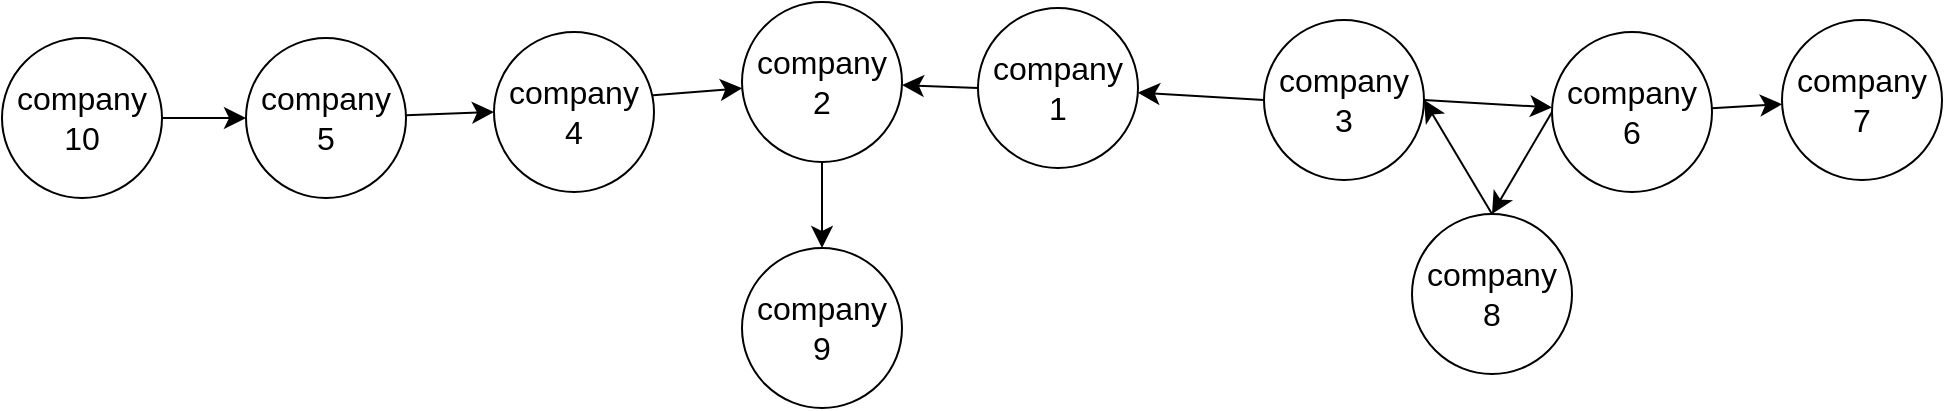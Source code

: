 <mxfile version="24.4.4" type="google" pages="3">
  <diagram name="works" id="kcwmu6OA-Mh2pQMtkydw">
    <mxGraphModel dx="1842" dy="1230" grid="0" gridSize="10" guides="1" tooltips="1" connect="1" arrows="1" fold="1" page="0" pageScale="1" pageWidth="827" pageHeight="1169" math="0" shadow="0">
      <root>
        <mxCell id="0" />
        <mxCell id="1" parent="0" />
        <mxCell id="SIcnbO1KeAWsao7W6zzA-1" style="edgeStyle=none;curved=1;rounded=0;orthogonalLoop=1;jettySize=auto;html=1;exitX=0;exitY=0.5;exitDx=0;exitDy=0;fontSize=12;startSize=8;endSize=8;" edge="1" parent="1" source="SIcnbO1KeAWsao7W6zzA-2" target="SIcnbO1KeAWsao7W6zzA-4">
          <mxGeometry relative="1" as="geometry" />
        </mxCell>
        <mxCell id="SIcnbO1KeAWsao7W6zzA-2" value="&lt;font style=&quot;font-size: 16px;&quot;&gt;company 1&lt;/font&gt;" style="ellipse;whiteSpace=wrap;html=1;aspect=fixed;" vertex="1" parent="1">
          <mxGeometry x="23" y="135" width="80" height="80" as="geometry" />
        </mxCell>
        <mxCell id="SIcnbO1KeAWsao7W6zzA-3" style="edgeStyle=none;curved=1;rounded=0;orthogonalLoop=1;jettySize=auto;html=1;exitX=0.5;exitY=1;exitDx=0;exitDy=0;fontSize=12;startSize=8;endSize=8;" edge="1" parent="1" source="SIcnbO1KeAWsao7W6zzA-4" target="SIcnbO1KeAWsao7W6zzA-18">
          <mxGeometry relative="1" as="geometry" />
        </mxCell>
        <mxCell id="SIcnbO1KeAWsao7W6zzA-4" value="&lt;font style=&quot;font-size: 16px;&quot;&gt;company 2&lt;/font&gt;" style="ellipse;whiteSpace=wrap;html=1;aspect=fixed;" vertex="1" parent="1">
          <mxGeometry x="-95" y="132" width="80" height="80" as="geometry" />
        </mxCell>
        <mxCell id="SIcnbO1KeAWsao7W6zzA-5" style="edgeStyle=none;curved=1;rounded=0;orthogonalLoop=1;jettySize=auto;html=1;exitX=0;exitY=0.5;exitDx=0;exitDy=0;fontSize=12;startSize=8;endSize=8;" edge="1" parent="1" source="SIcnbO1KeAWsao7W6zzA-7" target="SIcnbO1KeAWsao7W6zzA-2">
          <mxGeometry relative="1" as="geometry" />
        </mxCell>
        <mxCell id="SIcnbO1KeAWsao7W6zzA-6" style="edgeStyle=none;curved=1;rounded=0;orthogonalLoop=1;jettySize=auto;html=1;exitX=1;exitY=0.5;exitDx=0;exitDy=0;fontSize=12;startSize=8;endSize=8;" edge="1" parent="1" source="SIcnbO1KeAWsao7W6zzA-7" target="SIcnbO1KeAWsao7W6zzA-14">
          <mxGeometry relative="1" as="geometry" />
        </mxCell>
        <mxCell id="SIcnbO1KeAWsao7W6zzA-7" value="&lt;font style=&quot;font-size: 16px;&quot;&gt;company 3&lt;/font&gt;" style="ellipse;whiteSpace=wrap;html=1;aspect=fixed;" vertex="1" parent="1">
          <mxGeometry x="166" y="141" width="80" height="80" as="geometry" />
        </mxCell>
        <mxCell id="SIcnbO1KeAWsao7W6zzA-8" style="edgeStyle=none;curved=1;rounded=0;orthogonalLoop=1;jettySize=auto;html=1;fontSize=12;startSize=8;endSize=8;" edge="1" parent="1" target="SIcnbO1KeAWsao7W6zzA-4">
          <mxGeometry relative="1" as="geometry">
            <mxPoint x="-157" y="180" as="sourcePoint" />
          </mxGeometry>
        </mxCell>
        <mxCell id="SIcnbO1KeAWsao7W6zzA-9" value="&lt;font style=&quot;font-size: 16px;&quot;&gt;company 4&lt;/font&gt;" style="ellipse;whiteSpace=wrap;html=1;aspect=fixed;" vertex="1" parent="1">
          <mxGeometry x="-219" y="147" width="80" height="80" as="geometry" />
        </mxCell>
        <mxCell id="SIcnbO1KeAWsao7W6zzA-10" style="edgeStyle=none;curved=1;rounded=0;orthogonalLoop=1;jettySize=auto;html=1;entryX=0;entryY=0.5;entryDx=0;entryDy=0;fontSize=12;startSize=8;endSize=8;" edge="1" parent="1" source="SIcnbO1KeAWsao7W6zzA-11" target="SIcnbO1KeAWsao7W6zzA-9">
          <mxGeometry relative="1" as="geometry" />
        </mxCell>
        <mxCell id="SIcnbO1KeAWsao7W6zzA-11" value="&lt;font style=&quot;font-size: 16px;&quot;&gt;company 5&lt;/font&gt;" style="ellipse;whiteSpace=wrap;html=1;aspect=fixed;" vertex="1" parent="1">
          <mxGeometry x="-343" y="150" width="80" height="80" as="geometry" />
        </mxCell>
        <mxCell id="SIcnbO1KeAWsao7W6zzA-12" style="edgeStyle=none;curved=1;rounded=0;orthogonalLoop=1;jettySize=auto;html=1;fontSize=12;startSize=8;endSize=8;" edge="1" parent="1" source="SIcnbO1KeAWsao7W6zzA-14" target="SIcnbO1KeAWsao7W6zzA-15">
          <mxGeometry relative="1" as="geometry" />
        </mxCell>
        <mxCell id="SIcnbO1KeAWsao7W6zzA-13" style="edgeStyle=none;curved=1;rounded=0;orthogonalLoop=1;jettySize=auto;html=1;entryX=0.5;entryY=0;entryDx=0;entryDy=0;fontSize=12;startSize=8;endSize=8;exitX=0;exitY=0.5;exitDx=0;exitDy=0;" edge="1" parent="1" source="SIcnbO1KeAWsao7W6zzA-14" target="SIcnbO1KeAWsao7W6zzA-17">
          <mxGeometry relative="1" as="geometry" />
        </mxCell>
        <mxCell id="SIcnbO1KeAWsao7W6zzA-14" value="&lt;font style=&quot;font-size: 16px;&quot;&gt;company 6&lt;/font&gt;" style="ellipse;whiteSpace=wrap;html=1;aspect=fixed;" vertex="1" parent="1">
          <mxGeometry x="310" y="147" width="80" height="80" as="geometry" />
        </mxCell>
        <mxCell id="SIcnbO1KeAWsao7W6zzA-15" value="&lt;font style=&quot;font-size: 16px;&quot;&gt;company 7&lt;/font&gt;" style="ellipse;whiteSpace=wrap;html=1;aspect=fixed;" vertex="1" parent="1">
          <mxGeometry x="425" y="141" width="80" height="80" as="geometry" />
        </mxCell>
        <mxCell id="SIcnbO1KeAWsao7W6zzA-16" style="edgeStyle=none;curved=1;rounded=0;orthogonalLoop=1;jettySize=auto;html=1;exitX=0.5;exitY=0;exitDx=0;exitDy=0;entryX=1;entryY=0.5;entryDx=0;entryDy=0;fontSize=12;startSize=8;endSize=8;" edge="1" parent="1" source="SIcnbO1KeAWsao7W6zzA-17" target="SIcnbO1KeAWsao7W6zzA-7">
          <mxGeometry relative="1" as="geometry" />
        </mxCell>
        <mxCell id="SIcnbO1KeAWsao7W6zzA-17" value="&lt;font style=&quot;font-size: 16px;&quot;&gt;company 8&lt;/font&gt;" style="ellipse;whiteSpace=wrap;html=1;aspect=fixed;" vertex="1" parent="1">
          <mxGeometry x="240" y="238" width="80" height="80" as="geometry" />
        </mxCell>
        <mxCell id="SIcnbO1KeAWsao7W6zzA-18" value="&lt;font style=&quot;font-size: 16px;&quot;&gt;company 9&lt;/font&gt;" style="ellipse;whiteSpace=wrap;html=1;aspect=fixed;" vertex="1" parent="1">
          <mxGeometry x="-95" y="255" width="80" height="80" as="geometry" />
        </mxCell>
        <mxCell id="SIcnbO1KeAWsao7W6zzA-19" style="edgeStyle=none;curved=1;rounded=0;orthogonalLoop=1;jettySize=auto;html=1;fontSize=12;startSize=8;endSize=8;exitX=1;exitY=0.5;exitDx=0;exitDy=0;" edge="1" parent="1" source="SIcnbO1KeAWsao7W6zzA-20" target="SIcnbO1KeAWsao7W6zzA-11">
          <mxGeometry relative="1" as="geometry">
            <mxPoint x="63" y="265" as="sourcePoint" />
          </mxGeometry>
        </mxCell>
        <mxCell id="SIcnbO1KeAWsao7W6zzA-20" value="&lt;font style=&quot;font-size: 16px;&quot;&gt;company 10&lt;/font&gt;" style="ellipse;whiteSpace=wrap;html=1;aspect=fixed;" vertex="1" parent="1">
          <mxGeometry x="-465" y="150" width="80" height="80" as="geometry" />
        </mxCell>
      </root>
    </mxGraphModel>
  </diagram>
  <diagram id="t6D8mvXcuB15Qsv9EB58" name="supplies">
    <mxGraphModel dx="1842" dy="830" grid="0" gridSize="10" guides="1" tooltips="1" connect="1" arrows="1" fold="1" page="0" pageScale="1" pageWidth="827" pageHeight="1169" math="0" shadow="0">
      <root>
        <mxCell id="0" />
        <mxCell id="1" parent="0" />
        <mxCell id="RhEYfpNJRq7ReSRiIvCE-1" value="&lt;span style=&quot;font-size: 16px;&quot;&gt;product 1&lt;/span&gt;" style="ellipse;whiteSpace=wrap;html=1;aspect=fixed;" vertex="1" parent="1">
          <mxGeometry x="-353" y="511" width="80" height="80" as="geometry" />
        </mxCell>
        <mxCell id="RhEYfpNJRq7ReSRiIvCE-2" value="&lt;span style=&quot;font-size: 16px;&quot;&gt;product 2&lt;/span&gt;" style="ellipse;whiteSpace=wrap;html=1;aspect=fixed;" vertex="1" parent="1">
          <mxGeometry x="-585" y="784" width="80" height="80" as="geometry" />
        </mxCell>
        <mxCell id="RhEYfpNJRq7ReSRiIvCE-3" value="&lt;span style=&quot;font-size: 16px;&quot;&gt;product 3&lt;/span&gt;" style="ellipse;whiteSpace=wrap;html=1;aspect=fixed;" vertex="1" parent="1">
          <mxGeometry x="-412" y="791" width="80" height="80" as="geometry" />
        </mxCell>
        <mxCell id="RhEYfpNJRq7ReSRiIvCE-4" value="&lt;span style=&quot;font-size: 16px;&quot;&gt;product 4&lt;/span&gt;" style="ellipse;whiteSpace=wrap;html=1;aspect=fixed;" vertex="1" parent="1">
          <mxGeometry x="-446" y="1053" width="80" height="80" as="geometry" />
        </mxCell>
        <mxCell id="RhEYfpNJRq7ReSRiIvCE-5" value="&lt;span style=&quot;font-size: 16px;&quot;&gt;product 9&lt;/span&gt;" style="ellipse;whiteSpace=wrap;html=1;aspect=fixed;" vertex="1" parent="1">
          <mxGeometry x="-540" y="511" width="80" height="80" as="geometry" />
        </mxCell>
        <mxCell id="RhEYfpNJRq7ReSRiIvCE-6" style="edgeStyle=none;curved=1;rounded=0;orthogonalLoop=1;jettySize=auto;html=1;exitX=0.5;exitY=0;exitDx=0;exitDy=0;entryX=0.5;entryY=1;entryDx=0;entryDy=0;fontSize=12;startSize=8;endSize=8;" edge="1" parent="1" source="RhEYfpNJRq7ReSRiIvCE-8" target="RhEYfpNJRq7ReSRiIvCE-1">
          <mxGeometry relative="1" as="geometry" />
        </mxCell>
        <mxCell id="RhEYfpNJRq7ReSRiIvCE-7" style="edgeStyle=none;curved=1;rounded=0;orthogonalLoop=1;jettySize=auto;html=1;exitX=0.5;exitY=0;exitDx=0;exitDy=0;fontSize=12;startSize=8;endSize=8;entryX=0.5;entryY=1;entryDx=0;entryDy=0;" edge="1" parent="1" source="RhEYfpNJRq7ReSRiIvCE-8" target="RhEYfpNJRq7ReSRiIvCE-5">
          <mxGeometry relative="1" as="geometry" />
        </mxCell>
        <mxCell id="RhEYfpNJRq7ReSRiIvCE-8" value="&lt;span style=&quot;font-size: 16px;&quot;&gt;company 1&lt;/span&gt;" style="whiteSpace=wrap;html=1;aspect=fixed;" vertex="1" parent="1">
          <mxGeometry x="-467" y="662" width="80" height="80" as="geometry" />
        </mxCell>
        <mxCell id="RhEYfpNJRq7ReSRiIvCE-9" style="edgeStyle=none;curved=1;rounded=0;orthogonalLoop=1;jettySize=auto;html=1;exitX=0.5;exitY=0;exitDx=0;exitDy=0;entryX=0.5;entryY=1;entryDx=0;entryDy=0;fontSize=12;startSize=8;endSize=8;" edge="1" parent="1" source="RhEYfpNJRq7ReSRiIvCE-10" target="RhEYfpNJRq7ReSRiIvCE-2">
          <mxGeometry relative="1" as="geometry" />
        </mxCell>
        <mxCell id="RhEYfpNJRq7ReSRiIvCE-10" value="&lt;span style=&quot;font-size: 16px;&quot;&gt;company 2&lt;/span&gt;" style="whiteSpace=wrap;html=1;aspect=fixed;" vertex="1" parent="1">
          <mxGeometry x="-585" y="931" width="80" height="80" as="geometry" />
        </mxCell>
        <mxCell id="RhEYfpNJRq7ReSRiIvCE-11" style="edgeStyle=none;curved=1;rounded=0;orthogonalLoop=1;jettySize=auto;html=1;exitX=0.5;exitY=0;exitDx=0;exitDy=0;entryX=0.5;entryY=1;entryDx=0;entryDy=0;fontSize=12;startSize=8;endSize=8;" edge="1" parent="1" source="RhEYfpNJRq7ReSRiIvCE-12" target="RhEYfpNJRq7ReSRiIvCE-3">
          <mxGeometry relative="1" as="geometry" />
        </mxCell>
        <mxCell id="RhEYfpNJRq7ReSRiIvCE-12" value="&lt;span style=&quot;font-size: 16px;&quot;&gt;company 3&lt;/span&gt;" style="whiteSpace=wrap;html=1;aspect=fixed;" vertex="1" parent="1">
          <mxGeometry x="-447" y="926" width="80" height="80" as="geometry" />
        </mxCell>
        <mxCell id="RhEYfpNJRq7ReSRiIvCE-13" style="edgeStyle=none;curved=1;rounded=0;orthogonalLoop=1;jettySize=auto;html=1;exitX=0.5;exitY=0;exitDx=0;exitDy=0;entryX=0.5;entryY=1;entryDx=0;entryDy=0;fontSize=12;startSize=8;endSize=8;" edge="1" parent="1" source="RhEYfpNJRq7ReSRiIvCE-14" target="RhEYfpNJRq7ReSRiIvCE-3">
          <mxGeometry relative="1" as="geometry" />
        </mxCell>
        <mxCell id="RhEYfpNJRq7ReSRiIvCE-14" value="&lt;span style=&quot;font-size: 16px;&quot;&gt;company 4&lt;/span&gt;" style="whiteSpace=wrap;html=1;aspect=fixed;" vertex="1" parent="1">
          <mxGeometry x="-361" y="926" width="80" height="80" as="geometry" />
        </mxCell>
        <mxCell id="RhEYfpNJRq7ReSRiIvCE-15" style="edgeStyle=none;curved=1;rounded=0;orthogonalLoop=1;jettySize=auto;html=1;exitX=0.5;exitY=0;exitDx=0;exitDy=0;entryX=0.5;entryY=1;entryDx=0;entryDy=0;fontSize=12;startSize=8;endSize=8;" edge="1" parent="1" source="RhEYfpNJRq7ReSRiIvCE-16" target="RhEYfpNJRq7ReSRiIvCE-1">
          <mxGeometry relative="1" as="geometry" />
        </mxCell>
        <mxCell id="RhEYfpNJRq7ReSRiIvCE-16" value="&lt;span style=&quot;font-size: 16px;&quot;&gt;company 5&lt;/span&gt;" style="whiteSpace=wrap;html=1;aspect=fixed;" vertex="1" parent="1">
          <mxGeometry x="-353" y="662" width="80" height="80" as="geometry" />
        </mxCell>
        <mxCell id="RhEYfpNJRq7ReSRiIvCE-17" style="edgeStyle=none;curved=1;rounded=0;orthogonalLoop=1;jettySize=auto;html=1;exitX=0.5;exitY=0;exitDx=0;exitDy=0;entryX=0.5;entryY=1;entryDx=0;entryDy=0;fontSize=12;startSize=8;endSize=8;" edge="1" parent="1" source="RhEYfpNJRq7ReSRiIvCE-18" target="RhEYfpNJRq7ReSRiIvCE-4">
          <mxGeometry relative="1" as="geometry" />
        </mxCell>
        <mxCell id="RhEYfpNJRq7ReSRiIvCE-18" value="&lt;span style=&quot;font-size: 16px;&quot;&gt;company 6&lt;/span&gt;" style="whiteSpace=wrap;html=1;aspect=fixed;" vertex="1" parent="1">
          <mxGeometry x="-587" y="1189" width="80" height="80" as="geometry" />
        </mxCell>
        <mxCell id="RhEYfpNJRq7ReSRiIvCE-19" style="edgeStyle=none;curved=1;rounded=0;orthogonalLoop=1;jettySize=auto;html=1;exitX=0.5;exitY=0;exitDx=0;exitDy=0;fontSize=12;startSize=8;endSize=8;" edge="1" parent="1" source="RhEYfpNJRq7ReSRiIvCE-20" target="RhEYfpNJRq7ReSRiIvCE-4">
          <mxGeometry relative="1" as="geometry" />
        </mxCell>
        <mxCell id="RhEYfpNJRq7ReSRiIvCE-20" value="&lt;span style=&quot;font-size: 16px;&quot;&gt;company 7&lt;/span&gt;" style="whiteSpace=wrap;html=1;aspect=fixed;" vertex="1" parent="1">
          <mxGeometry x="-446" y="1189" width="80" height="80" as="geometry" />
        </mxCell>
        <mxCell id="RhEYfpNJRq7ReSRiIvCE-21" style="edgeStyle=none;curved=1;rounded=0;orthogonalLoop=1;jettySize=auto;html=1;exitX=0.5;exitY=0;exitDx=0;exitDy=0;entryX=0.5;entryY=1;entryDx=0;entryDy=0;fontSize=12;startSize=8;endSize=8;" edge="1" parent="1" source="RhEYfpNJRq7ReSRiIvCE-22" target="RhEYfpNJRq7ReSRiIvCE-1">
          <mxGeometry relative="1" as="geometry" />
        </mxCell>
        <mxCell id="RhEYfpNJRq7ReSRiIvCE-22" value="&lt;span style=&quot;font-size: 16px;&quot;&gt;company 8&lt;/span&gt;" style="whiteSpace=wrap;html=1;aspect=fixed;" vertex="1" parent="1">
          <mxGeometry x="-233" y="662" width="80" height="80" as="geometry" />
        </mxCell>
        <mxCell id="RhEYfpNJRq7ReSRiIvCE-23" style="edgeStyle=none;curved=1;rounded=0;orthogonalLoop=1;jettySize=auto;html=1;exitX=0.5;exitY=0;exitDx=0;exitDy=0;entryX=0.5;entryY=1;entryDx=0;entryDy=0;fontSize=12;startSize=8;endSize=8;" edge="1" parent="1" source="RhEYfpNJRq7ReSRiIvCE-24" target="RhEYfpNJRq7ReSRiIvCE-4">
          <mxGeometry relative="1" as="geometry" />
        </mxCell>
        <mxCell id="RhEYfpNJRq7ReSRiIvCE-24" value="&lt;span style=&quot;font-size: 16px;&quot;&gt;company 9&lt;/span&gt;" style="whiteSpace=wrap;html=1;aspect=fixed;" vertex="1" parent="1">
          <mxGeometry x="-307" y="1189" width="80" height="80" as="geometry" />
        </mxCell>
        <mxCell id="RhEYfpNJRq7ReSRiIvCE-25" style="edgeStyle=none;curved=1;rounded=0;orthogonalLoop=1;jettySize=auto;html=1;exitX=0.5;exitY=0;exitDx=0;exitDy=0;fontSize=12;startSize=8;endSize=8;entryX=0.5;entryY=1;entryDx=0;entryDy=0;" edge="1" parent="1" source="RhEYfpNJRq7ReSRiIvCE-26" target="RhEYfpNJRq7ReSRiIvCE-5">
          <mxGeometry relative="1" as="geometry" />
        </mxCell>
        <mxCell id="RhEYfpNJRq7ReSRiIvCE-26" value="&lt;span style=&quot;font-size: 16px;&quot;&gt;company 10&lt;/span&gt;" style="whiteSpace=wrap;html=1;aspect=fixed;" vertex="1" parent="1">
          <mxGeometry x="-581" y="662" width="80" height="80" as="geometry" />
        </mxCell>
      </root>
    </mxGraphModel>
  </diagram>
  <diagram id="nvXWZeb5SB1rh8PCQVrH" name="relates">
    <mxGraphModel dx="2903" dy="1138" grid="0" gridSize="10" guides="1" tooltips="1" connect="1" arrows="1" fold="1" page="0" pageScale="1" pageWidth="827" pageHeight="1169" math="0" shadow="0">
      <root>
        <mxCell id="0" />
        <mxCell id="1" parent="0" />
        <mxCell id="CnfNFANk0axcclBuLZAL-1" value="&lt;span style=&quot;font-size: 16px;&quot;&gt;category 1&lt;/span&gt;" style="ellipse;whiteSpace=wrap;html=1;aspect=fixed;" vertex="1" parent="1">
          <mxGeometry x="-1215" y="990" width="80" height="80" as="geometry" />
        </mxCell>
        <mxCell id="CnfNFANk0axcclBuLZAL-2" value="&lt;span style=&quot;font-size: 16px;&quot;&gt;category 6&lt;/span&gt;" style="ellipse;whiteSpace=wrap;html=1;aspect=fixed;" vertex="1" parent="1">
          <mxGeometry x="-1080" y="536" width="80" height="80" as="geometry" />
        </mxCell>
        <mxCell id="CnfNFANk0axcclBuLZAL-3" value="&lt;span style=&quot;font-size: 16px;&quot;&gt;category 3&lt;/span&gt;" style="ellipse;whiteSpace=wrap;html=1;aspect=fixed;" vertex="1" parent="1">
          <mxGeometry x="-1330" y="990" width="80" height="80" as="geometry" />
        </mxCell>
        <mxCell id="CnfNFANk0axcclBuLZAL-4" value="&lt;span style=&quot;font-size: 16px;&quot;&gt;category 2&lt;/span&gt;" style="ellipse;whiteSpace=wrap;html=1;aspect=fixed;" vertex="1" parent="1">
          <mxGeometry x="-1255" y="774" width="80" height="80" as="geometry" />
        </mxCell>
        <mxCell id="CnfNFANk0axcclBuLZAL-5" style="edgeStyle=none;curved=1;rounded=0;orthogonalLoop=1;jettySize=auto;html=1;exitX=0.5;exitY=0;exitDx=0;exitDy=0;entryX=0.5;entryY=1;entryDx=0;entryDy=0;fontSize=12;startSize=8;endSize=8;" edge="1" parent="1" source="CnfNFANk0axcclBuLZAL-6" target="CnfNFANk0axcclBuLZAL-24">
          <mxGeometry relative="1" as="geometry" />
        </mxCell>
        <mxCell id="CnfNFANk0axcclBuLZAL-6" value="&lt;span style=&quot;font-size: 16px;&quot;&gt;product 3&lt;/span&gt;" style="whiteSpace=wrap;html=1;aspect=fixed;" vertex="1" parent="1">
          <mxGeometry x="-1108" y="881" width="80" height="80" as="geometry" />
        </mxCell>
        <mxCell id="CnfNFANk0axcclBuLZAL-7" style="edgeStyle=none;curved=1;rounded=0;orthogonalLoop=1;jettySize=auto;html=1;exitX=0.5;exitY=0;exitDx=0;exitDy=0;entryX=0.5;entryY=1;entryDx=0;entryDy=0;fontSize=12;startSize=8;endSize=8;" edge="1" parent="1" source="CnfNFANk0axcclBuLZAL-9" target="CnfNFANk0axcclBuLZAL-2">
          <mxGeometry relative="1" as="geometry" />
        </mxCell>
        <mxCell id="CnfNFANk0axcclBuLZAL-8" style="edgeStyle=none;curved=1;rounded=0;orthogonalLoop=1;jettySize=auto;html=1;exitX=0.5;exitY=0;exitDx=0;exitDy=0;entryX=0.5;entryY=1;entryDx=0;entryDy=0;fontSize=12;startSize=8;endSize=8;" edge="1" parent="1" source="CnfNFANk0axcclBuLZAL-9" target="CnfNFANk0axcclBuLZAL-26">
          <mxGeometry relative="1" as="geometry" />
        </mxCell>
        <mxCell id="CnfNFANk0axcclBuLZAL-9" value="&lt;span style=&quot;font-size: 16px;&quot;&gt;product 1&lt;/span&gt;" style="whiteSpace=wrap;html=1;aspect=fixed;" vertex="1" parent="1">
          <mxGeometry x="-1113" y="663" width="80" height="80" as="geometry" />
        </mxCell>
        <mxCell id="CnfNFANk0axcclBuLZAL-10" style="edgeStyle=none;curved=1;rounded=0;orthogonalLoop=1;jettySize=auto;html=1;exitX=0.5;exitY=0;exitDx=0;exitDy=0;entryX=0.5;entryY=1;entryDx=0;entryDy=0;fontSize=12;startSize=8;endSize=8;" edge="1" parent="1" source="CnfNFANk0axcclBuLZAL-11" target="CnfNFANk0axcclBuLZAL-25">
          <mxGeometry relative="1" as="geometry" />
        </mxCell>
        <mxCell id="CnfNFANk0axcclBuLZAL-11" value="&lt;span style=&quot;font-size: 16px;&quot;&gt;product 6&lt;/span&gt;" style="whiteSpace=wrap;html=1;aspect=fixed;" vertex="1" parent="1">
          <mxGeometry x="-1292" y="665" width="80" height="80" as="geometry" />
        </mxCell>
        <mxCell id="CnfNFANk0axcclBuLZAL-12" style="edgeStyle=none;curved=1;rounded=0;orthogonalLoop=1;jettySize=auto;html=1;exitX=0.5;exitY=0;exitDx=0;exitDy=0;entryX=1;entryY=1;entryDx=0;entryDy=0;fontSize=12;startSize=8;endSize=8;" edge="1" parent="1" source="CnfNFANk0axcclBuLZAL-13" target="CnfNFANk0axcclBuLZAL-4">
          <mxGeometry relative="1" as="geometry" />
        </mxCell>
        <mxCell id="CnfNFANk0axcclBuLZAL-13" value="&lt;span style=&quot;font-size: 16px;&quot;&gt;product 7&lt;/span&gt;" style="whiteSpace=wrap;html=1;aspect=fixed;" vertex="1" parent="1">
          <mxGeometry x="-1212" y="881" width="80" height="80" as="geometry" />
        </mxCell>
        <mxCell id="CnfNFANk0axcclBuLZAL-14" style="edgeStyle=none;curved=1;rounded=0;orthogonalLoop=1;jettySize=auto;html=1;exitX=0.5;exitY=0;exitDx=0;exitDy=0;fontSize=12;startSize=8;endSize=8;" edge="1" parent="1" source="CnfNFANk0axcclBuLZAL-15" target="CnfNFANk0axcclBuLZAL-3">
          <mxGeometry relative="1" as="geometry" />
        </mxCell>
        <mxCell id="CnfNFANk0axcclBuLZAL-15" value="&lt;span style=&quot;font-size: 16px;&quot;&gt;product 4&lt;/span&gt;" style="whiteSpace=wrap;html=1;aspect=fixed;" vertex="1" parent="1">
          <mxGeometry x="-1333" y="1097" width="80" height="80" as="geometry" />
        </mxCell>
        <mxCell id="CnfNFANk0axcclBuLZAL-16" style="edgeStyle=none;curved=1;rounded=0;orthogonalLoop=1;jettySize=auto;html=1;exitX=0.5;exitY=0;exitDx=0;exitDy=0;entryX=0.5;entryY=1;entryDx=0;entryDy=0;fontSize=12;startSize=8;endSize=8;" edge="1" parent="1" source="CnfNFANk0axcclBuLZAL-17" target="CnfNFANk0axcclBuLZAL-27">
          <mxGeometry relative="1" as="geometry" />
        </mxCell>
        <mxCell id="CnfNFANk0axcclBuLZAL-17" value="&lt;span style=&quot;font-size: 16px;&quot;&gt;product 9&lt;/span&gt;" style="whiteSpace=wrap;html=1;aspect=fixed;" vertex="1" parent="1">
          <mxGeometry x="-1101" y="1096" width="80" height="80" as="geometry" />
        </mxCell>
        <mxCell id="CnfNFANk0axcclBuLZAL-18" style="edgeStyle=none;curved=1;rounded=0;orthogonalLoop=1;jettySize=auto;html=1;exitX=0.5;exitY=0;exitDx=0;exitDy=0;entryX=0.5;entryY=1;entryDx=0;entryDy=0;fontSize=12;startSize=8;endSize=8;" edge="1" parent="1" source="CnfNFANk0axcclBuLZAL-19" target="CnfNFANk0axcclBuLZAL-1">
          <mxGeometry relative="1" as="geometry" />
        </mxCell>
        <mxCell id="CnfNFANk0axcclBuLZAL-19" value="&lt;span style=&quot;font-size: 16px;&quot;&gt;product 5&lt;/span&gt;" style="whiteSpace=wrap;html=1;aspect=fixed;" vertex="1" parent="1">
          <mxGeometry x="-1213" y="1097" width="80" height="80" as="geometry" />
        </mxCell>
        <mxCell id="CnfNFANk0axcclBuLZAL-20" style="edgeStyle=none;curved=1;rounded=0;orthogonalLoop=1;jettySize=auto;html=1;exitX=0.5;exitY=0;exitDx=0;exitDy=0;entryX=0.5;entryY=1;entryDx=0;entryDy=0;fontSize=12;startSize=8;endSize=8;" edge="1" parent="1" source="CnfNFANk0axcclBuLZAL-21" target="CnfNFANk0axcclBuLZAL-26">
          <mxGeometry relative="1" as="geometry" />
        </mxCell>
        <mxCell id="CnfNFANk0axcclBuLZAL-21" value="&lt;span style=&quot;font-size: 16px;&quot;&gt;product 10&lt;/span&gt;" style="whiteSpace=wrap;html=1;aspect=fixed;" vertex="1" parent="1">
          <mxGeometry x="-1193" y="663" width="80" height="80" as="geometry" />
        </mxCell>
        <mxCell id="CnfNFANk0axcclBuLZAL-22" style="edgeStyle=none;curved=1;rounded=0;orthogonalLoop=1;jettySize=auto;html=1;exitX=0.5;exitY=0;exitDx=0;exitDy=0;fontSize=12;startSize=8;endSize=8;entryX=0;entryY=1;entryDx=0;entryDy=0;" edge="1" parent="1" source="CnfNFANk0axcclBuLZAL-23" target="CnfNFANk0axcclBuLZAL-4">
          <mxGeometry relative="1" as="geometry" />
        </mxCell>
        <mxCell id="CnfNFANk0axcclBuLZAL-23" value="&lt;span style=&quot;font-size: 16px;&quot;&gt;product 2&lt;/span&gt;" style="whiteSpace=wrap;html=1;aspect=fixed;" vertex="1" parent="1">
          <mxGeometry x="-1292" y="881" width="80" height="80" as="geometry" />
        </mxCell>
        <mxCell id="CnfNFANk0axcclBuLZAL-24" value="&lt;span style=&quot;font-size: 16px;&quot;&gt;category 5&lt;/span&gt;" style="ellipse;whiteSpace=wrap;html=1;aspect=fixed;" vertex="1" parent="1">
          <mxGeometry x="-1108" y="771" width="80" height="80" as="geometry" />
        </mxCell>
        <mxCell id="CnfNFANk0axcclBuLZAL-25" value="&lt;span style=&quot;font-size: 16px;&quot;&gt;category 4&lt;/span&gt;" style="ellipse;whiteSpace=wrap;html=1;aspect=fixed;" vertex="1" parent="1">
          <mxGeometry x="-1292" y="538" width="80" height="80" as="geometry" />
        </mxCell>
        <mxCell id="CnfNFANk0axcclBuLZAL-26" value="&lt;span style=&quot;font-size: 16px;&quot;&gt;category 9&lt;/span&gt;" style="ellipse;whiteSpace=wrap;html=1;aspect=fixed;" vertex="1" parent="1">
          <mxGeometry x="-1160" y="538" width="80" height="80" as="geometry" />
        </mxCell>
        <mxCell id="CnfNFANk0axcclBuLZAL-27" value="&lt;span style=&quot;font-size: 16px;&quot;&gt;category 8&lt;/span&gt;" style="ellipse;whiteSpace=wrap;html=1;aspect=fixed;" vertex="1" parent="1">
          <mxGeometry x="-1101" y="990" width="80" height="80" as="geometry" />
        </mxCell>
        <mxCell id="CnfNFANk0axcclBuLZAL-28" style="edgeStyle=none;curved=1;rounded=0;orthogonalLoop=1;jettySize=auto;html=1;exitX=0.5;exitY=0;exitDx=0;exitDy=0;entryX=0.5;entryY=1;entryDx=0;entryDy=0;fontSize=12;startSize=8;endSize=8;" edge="1" parent="1" source="CnfNFANk0axcclBuLZAL-29" target="CnfNFANk0axcclBuLZAL-30">
          <mxGeometry relative="1" as="geometry" />
        </mxCell>
        <mxCell id="CnfNFANk0axcclBuLZAL-29" value="&lt;span style=&quot;font-size: 16px;&quot;&gt;product 8&lt;/span&gt;" style="whiteSpace=wrap;html=1;aspect=fixed;" vertex="1" parent="1">
          <mxGeometry x="-989" y="1095" width="80" height="80" as="geometry" />
        </mxCell>
        <mxCell id="CnfNFANk0axcclBuLZAL-30" value="&lt;span style=&quot;font-size: 16px;&quot;&gt;category 7&lt;/span&gt;" style="ellipse;whiteSpace=wrap;html=1;aspect=fixed;" vertex="1" parent="1">
          <mxGeometry x="-987" y="990" width="80" height="80" as="geometry" />
        </mxCell>
      </root>
    </mxGraphModel>
  </diagram>
</mxfile>

